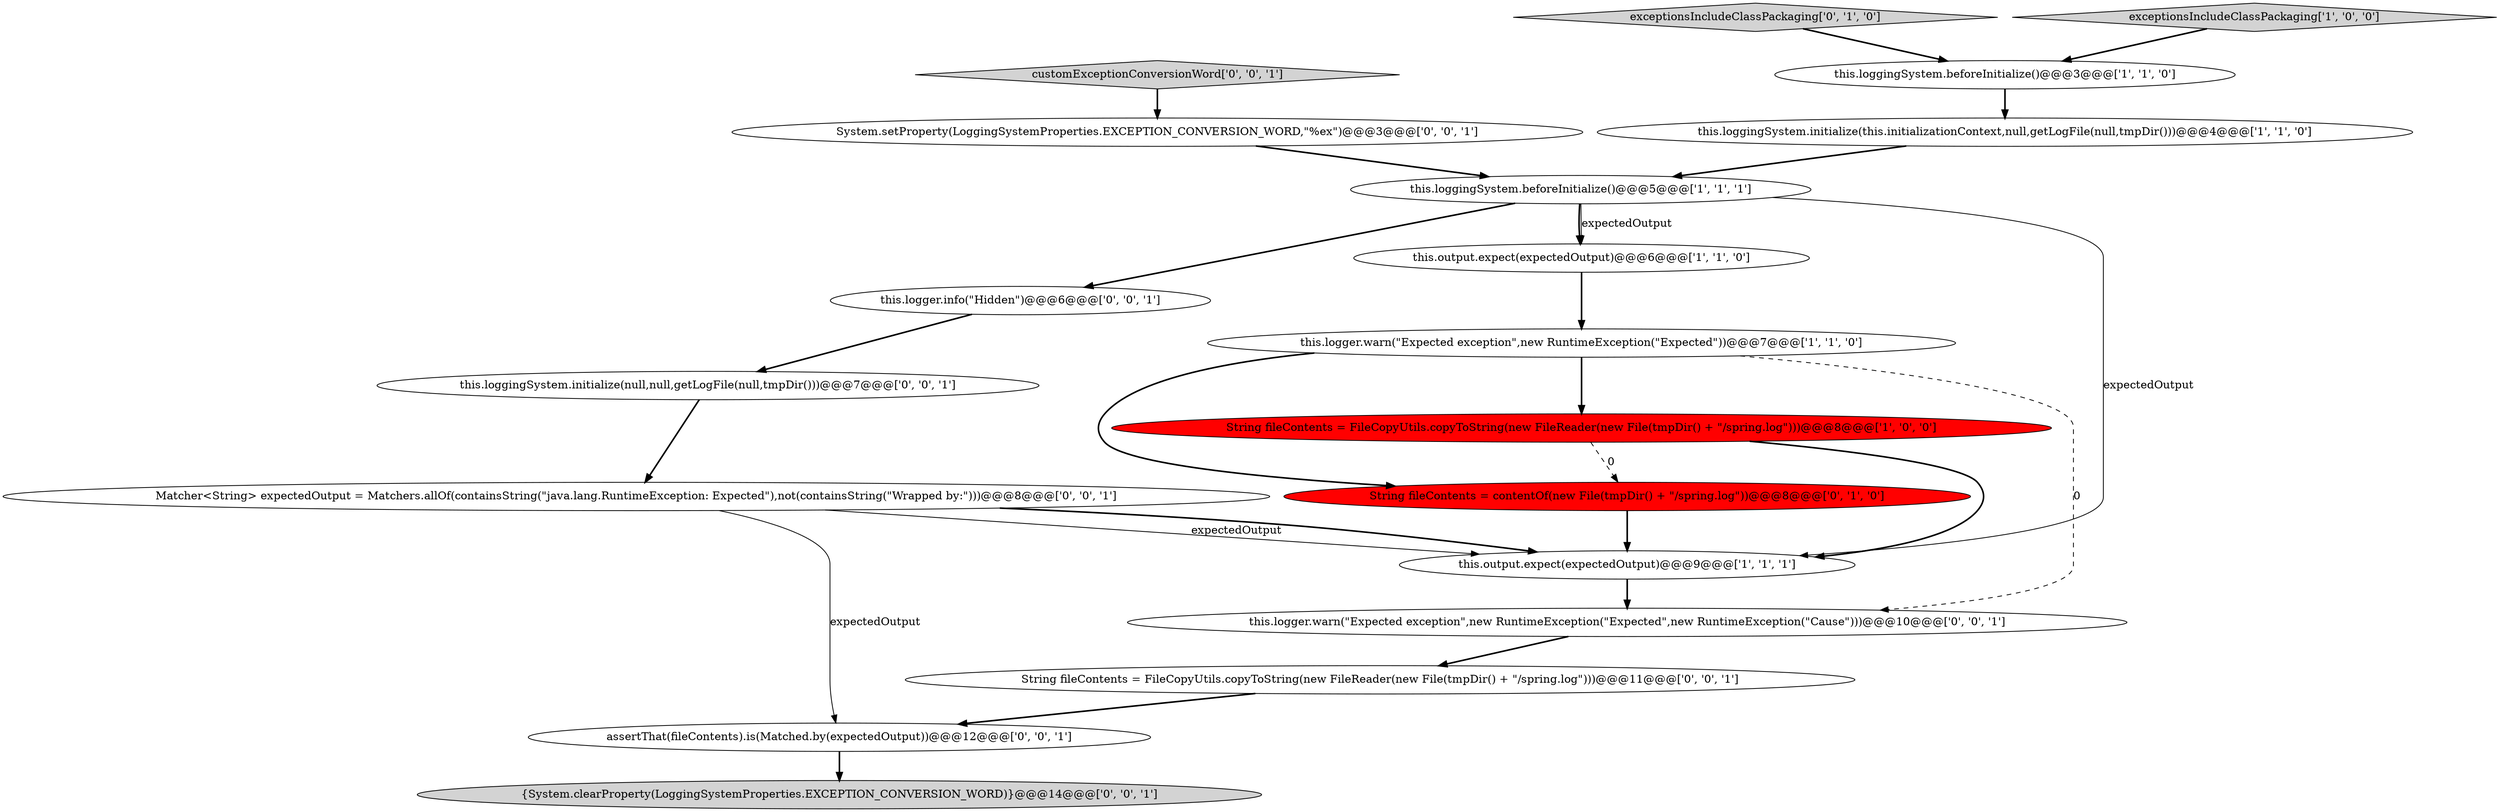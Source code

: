digraph {
8 [style = filled, label = "exceptionsIncludeClassPackaging['0', '1', '0']", fillcolor = lightgray, shape = diamond image = "AAA0AAABBB2BBB"];
13 [style = filled, label = "assertThat(fileContents).is(Matched.by(expectedOutput))@@@12@@@['0', '0', '1']", fillcolor = white, shape = ellipse image = "AAA0AAABBB3BBB"];
3 [style = filled, label = "this.output.expect(expectedOutput)@@@6@@@['1', '1', '0']", fillcolor = white, shape = ellipse image = "AAA0AAABBB1BBB"];
4 [style = filled, label = "this.logger.warn(\"Expected exception\",new RuntimeException(\"Expected\"))@@@7@@@['1', '1', '0']", fillcolor = white, shape = ellipse image = "AAA0AAABBB1BBB"];
16 [style = filled, label = "{System.clearProperty(LoggingSystemProperties.EXCEPTION_CONVERSION_WORD)}@@@14@@@['0', '0', '1']", fillcolor = lightgray, shape = ellipse image = "AAA0AAABBB3BBB"];
17 [style = filled, label = "this.logger.info(\"Hidden\")@@@6@@@['0', '0', '1']", fillcolor = white, shape = ellipse image = "AAA0AAABBB3BBB"];
10 [style = filled, label = "System.setProperty(LoggingSystemProperties.EXCEPTION_CONVERSION_WORD,\"%ex\")@@@3@@@['0', '0', '1']", fillcolor = white, shape = ellipse image = "AAA0AAABBB3BBB"];
1 [style = filled, label = "String fileContents = FileCopyUtils.copyToString(new FileReader(new File(tmpDir() + \"/spring.log\")))@@@8@@@['1', '0', '0']", fillcolor = red, shape = ellipse image = "AAA1AAABBB1BBB"];
15 [style = filled, label = "Matcher<String> expectedOutput = Matchers.allOf(containsString(\"java.lang.RuntimeException: Expected\"),not(containsString(\"Wrapped by:\")))@@@8@@@['0', '0', '1']", fillcolor = white, shape = ellipse image = "AAA0AAABBB3BBB"];
6 [style = filled, label = "this.loggingSystem.initialize(this.initializationContext,null,getLogFile(null,tmpDir()))@@@4@@@['1', '1', '0']", fillcolor = white, shape = ellipse image = "AAA0AAABBB1BBB"];
0 [style = filled, label = "this.loggingSystem.beforeInitialize()@@@3@@@['1', '1', '0']", fillcolor = white, shape = ellipse image = "AAA0AAABBB1BBB"];
9 [style = filled, label = "String fileContents = contentOf(new File(tmpDir() + \"/spring.log\"))@@@8@@@['0', '1', '0']", fillcolor = red, shape = ellipse image = "AAA1AAABBB2BBB"];
12 [style = filled, label = "this.logger.warn(\"Expected exception\",new RuntimeException(\"Expected\",new RuntimeException(\"Cause\")))@@@10@@@['0', '0', '1']", fillcolor = white, shape = ellipse image = "AAA0AAABBB3BBB"];
18 [style = filled, label = "String fileContents = FileCopyUtils.copyToString(new FileReader(new File(tmpDir() + \"/spring.log\")))@@@11@@@['0', '0', '1']", fillcolor = white, shape = ellipse image = "AAA0AAABBB3BBB"];
11 [style = filled, label = "customExceptionConversionWord['0', '0', '1']", fillcolor = lightgray, shape = diamond image = "AAA0AAABBB3BBB"];
14 [style = filled, label = "this.loggingSystem.initialize(null,null,getLogFile(null,tmpDir()))@@@7@@@['0', '0', '1']", fillcolor = white, shape = ellipse image = "AAA0AAABBB3BBB"];
7 [style = filled, label = "exceptionsIncludeClassPackaging['1', '0', '0']", fillcolor = lightgray, shape = diamond image = "AAA0AAABBB1BBB"];
2 [style = filled, label = "this.loggingSystem.beforeInitialize()@@@5@@@['1', '1', '1']", fillcolor = white, shape = ellipse image = "AAA0AAABBB1BBB"];
5 [style = filled, label = "this.output.expect(expectedOutput)@@@9@@@['1', '1', '1']", fillcolor = white, shape = ellipse image = "AAA0AAABBB1BBB"];
1->5 [style = bold, label=""];
2->17 [style = bold, label=""];
4->9 [style = bold, label=""];
0->6 [style = bold, label=""];
2->3 [style = bold, label=""];
1->9 [style = dashed, label="0"];
7->0 [style = bold, label=""];
15->5 [style = solid, label="expectedOutput"];
3->4 [style = bold, label=""];
13->16 [style = bold, label=""];
15->5 [style = bold, label=""];
4->12 [style = dashed, label="0"];
6->2 [style = bold, label=""];
8->0 [style = bold, label=""];
5->12 [style = bold, label=""];
17->14 [style = bold, label=""];
11->10 [style = bold, label=""];
12->18 [style = bold, label=""];
18->13 [style = bold, label=""];
9->5 [style = bold, label=""];
2->3 [style = solid, label="expectedOutput"];
15->13 [style = solid, label="expectedOutput"];
10->2 [style = bold, label=""];
4->1 [style = bold, label=""];
14->15 [style = bold, label=""];
2->5 [style = solid, label="expectedOutput"];
}
